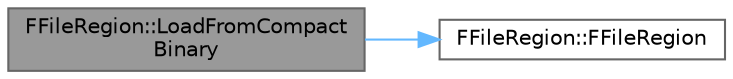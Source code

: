 digraph "FFileRegion::LoadFromCompactBinary"
{
 // INTERACTIVE_SVG=YES
 // LATEX_PDF_SIZE
  bgcolor="transparent";
  edge [fontname=Helvetica,fontsize=10,labelfontname=Helvetica,labelfontsize=10];
  node [fontname=Helvetica,fontsize=10,shape=box,height=0.2,width=0.4];
  rankdir="LR";
  Node1 [id="Node000001",label="FFileRegion::LoadFromCompact\lBinary",height=0.2,width=0.4,color="gray40", fillcolor="grey60", style="filled", fontcolor="black",tooltip=" "];
  Node1 -> Node2 [id="edge1_Node000001_Node000002",color="steelblue1",style="solid",tooltip=" "];
  Node2 [id="Node000002",label="FFileRegion::FFileRegion",height=0.2,width=0.4,color="grey40", fillcolor="white", style="filled",URL="$da/d27/structFFileRegion.html#a8806584e143b422e1dff033cdbf210e3",tooltip=" "];
}
